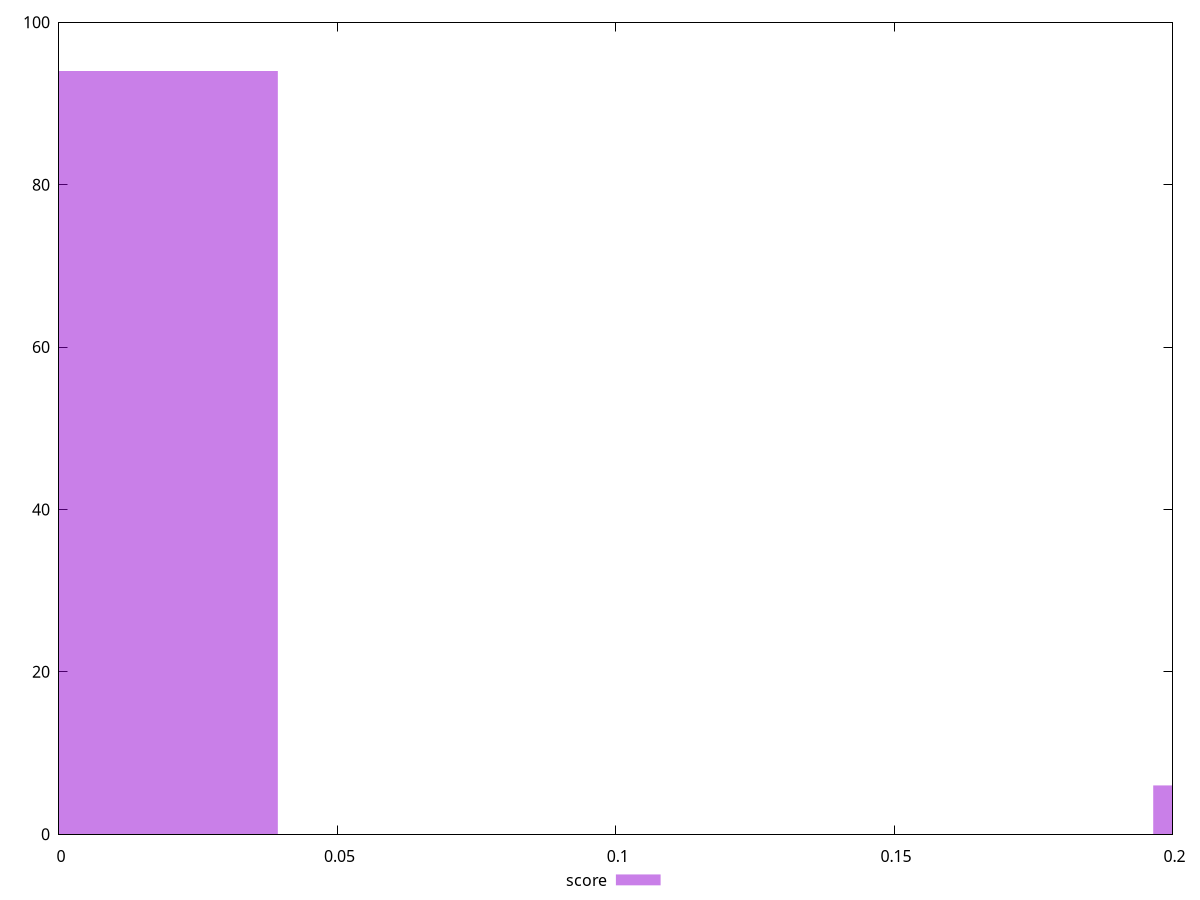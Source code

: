 reset

$score <<EOF
0 94
0.23584342388993434 6
EOF

set key outside below
set boxwidth 0.07861447462997811
set xrange [0:0.2]
set yrange [0:100]
set trange [0:100]
set style fill transparent solid 0.5 noborder
set terminal svg size 640, 490 enhanced background rgb 'white'
set output "report_00017_2021-02-10T15-08-03.406Z/cumulative-layout-shift/samples/pages+cached/score/histogram.svg"

plot $score title "score" with boxes

reset
